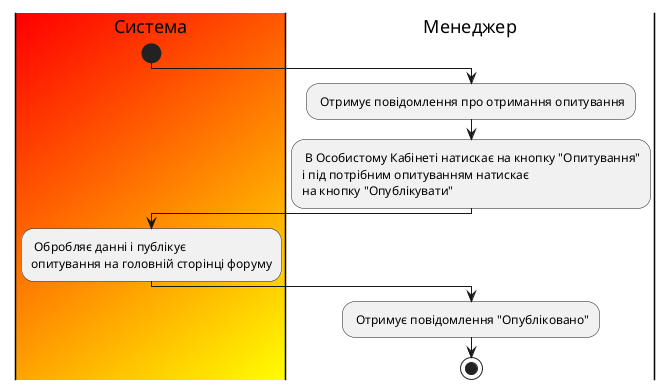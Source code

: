 @startuml
skinparam ArchimateBackgroundColor #ffffff
skinparam	shadowing false
skinparam Note {
	BackgroundColor #B43434
	FontColor #ffffff
}

|#Red/Yellow|Система| 

start
|Менеджер| 

: Отримує повідомлення про отримання опитування;
: В Особистому Кабінеті натискає на кнопку "Опитування"
і під потрібним опитуванням натискає
на кнопку "Опублікувати";

|#Red/Yellow|Система| 
: Обробляє данні і публікує 
опитування на головній сторінці форуму;

|Менеджер| 

: Отримує повідомлення "Опубліковано";


stop;


@enduml
